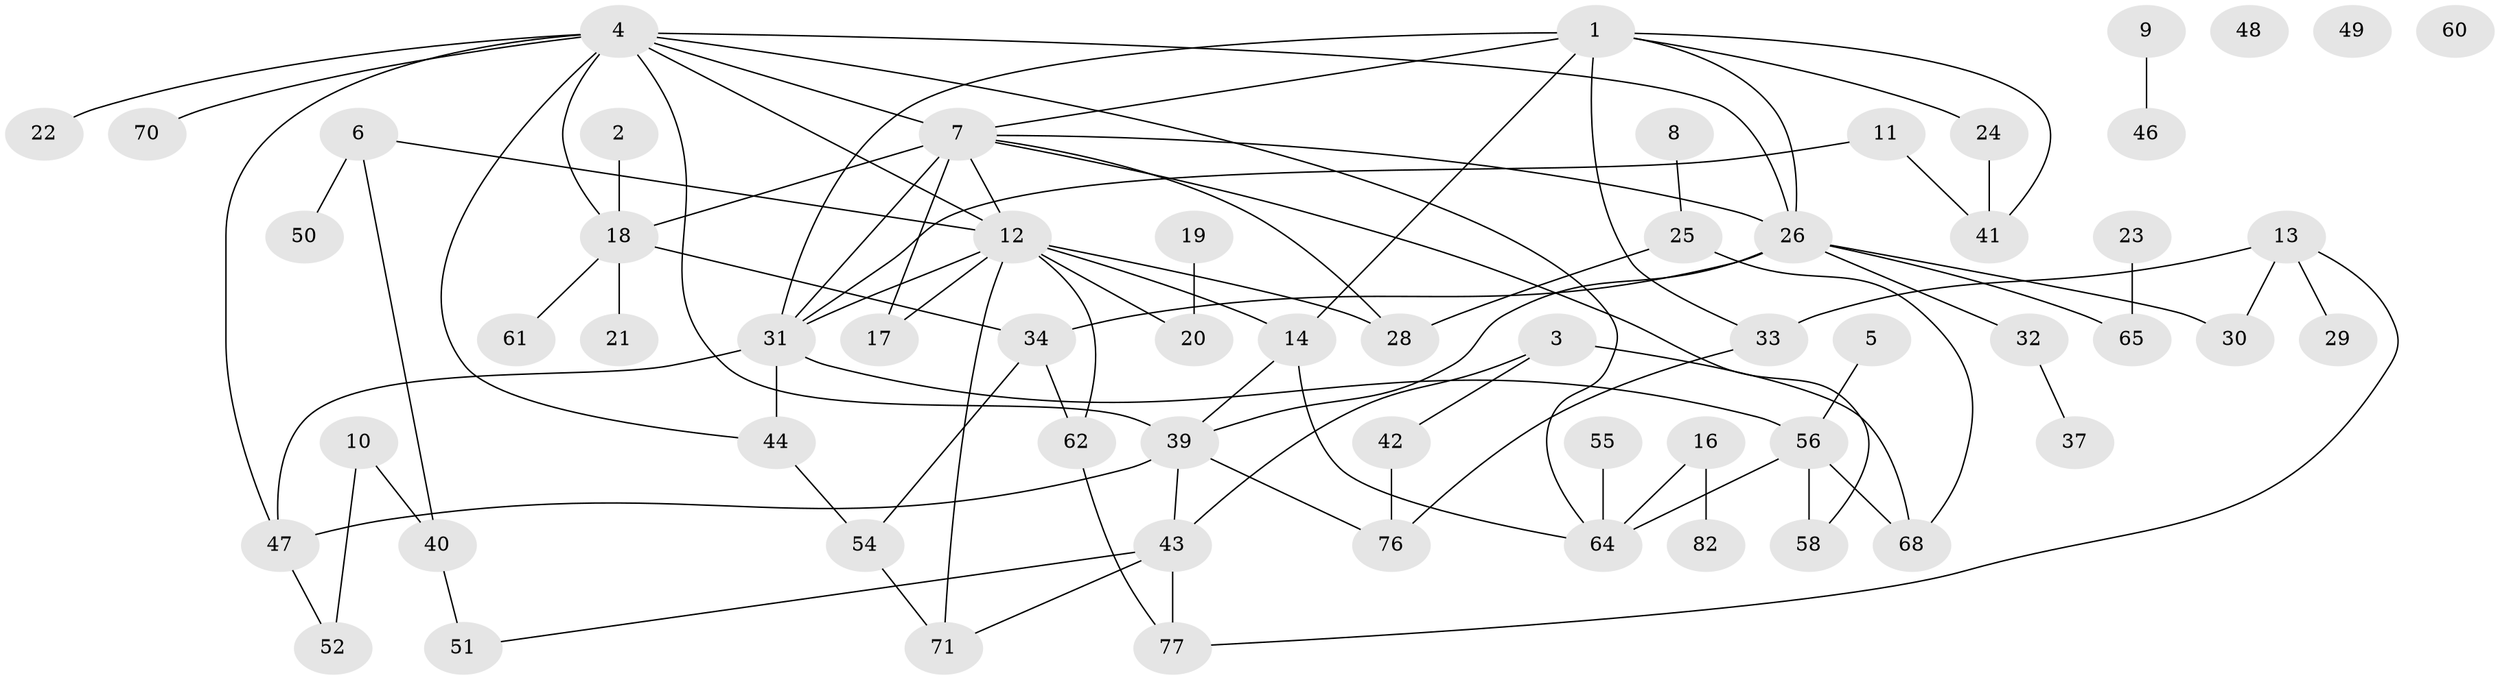 // original degree distribution, {7: 0.022727272727272728, 1: 0.20454545454545456, 3: 0.20454545454545456, 6: 0.06818181818181818, 2: 0.2727272727272727, 4: 0.14772727272727273, 5: 0.045454545454545456, 0: 0.03409090909090909}
// Generated by graph-tools (version 1.1) at 2025/16/03/04/25 18:16:28]
// undirected, 61 vertices, 89 edges
graph export_dot {
graph [start="1"]
  node [color=gray90,style=filled];
  1;
  2;
  3;
  4 [super="+45+36"];
  5;
  6;
  7 [super="+15"];
  8;
  9;
  10;
  11;
  12 [super="+59"];
  13;
  14;
  16;
  17;
  18 [super="+57+67"];
  19;
  20;
  21;
  22;
  23;
  24;
  25 [super="+66"];
  26 [super="+38+27"];
  28;
  29;
  30;
  31 [super="+87+88"];
  32;
  33 [super="+81"];
  34 [super="+63"];
  37;
  39;
  40;
  41 [super="+69"];
  42;
  43 [super="+84"];
  44;
  46;
  47;
  48;
  49;
  50 [super="+83"];
  51;
  52;
  54;
  55;
  56 [super="+73"];
  58;
  60;
  61;
  62;
  64 [super="+74"];
  65;
  68;
  70;
  71;
  76 [super="+79"];
  77 [super="+80+85"];
  82;
  1 -- 7;
  1 -- 14;
  1 -- 24;
  1 -- 26;
  1 -- 33;
  1 -- 41;
  1 -- 31;
  2 -- 18;
  3 -- 42;
  3 -- 68;
  3 -- 43;
  4 -- 18 [weight=2];
  4 -- 44;
  4 -- 70;
  4 -- 64;
  4 -- 26 [weight=2];
  4 -- 7;
  4 -- 22;
  4 -- 39;
  4 -- 12;
  4 -- 47;
  5 -- 56;
  6 -- 40;
  6 -- 50;
  6 -- 12;
  7 -- 28;
  7 -- 58;
  7 -- 12;
  7 -- 17;
  7 -- 18 [weight=2];
  7 -- 26;
  7 -- 31;
  8 -- 25;
  9 -- 46;
  10 -- 40;
  10 -- 52;
  11 -- 41;
  11 -- 31;
  12 -- 14;
  12 -- 17;
  12 -- 20;
  12 -- 71;
  12 -- 28;
  12 -- 62;
  12 -- 31 [weight=2];
  13 -- 29;
  13 -- 30;
  13 -- 77;
  13 -- 33;
  14 -- 39;
  14 -- 64;
  16 -- 82;
  16 -- 64;
  18 -- 61;
  18 -- 34;
  18 -- 21;
  19 -- 20;
  23 -- 65;
  24 -- 41;
  25 -- 28;
  25 -- 68;
  26 -- 32 [weight=2];
  26 -- 34;
  26 -- 39;
  26 -- 65;
  26 -- 30;
  31 -- 56;
  31 -- 47;
  31 -- 44;
  32 -- 37;
  33 -- 76;
  34 -- 54;
  34 -- 62;
  39 -- 43;
  39 -- 47;
  39 -- 76;
  40 -- 51;
  42 -- 76;
  43 -- 51;
  43 -- 71;
  43 -- 77;
  44 -- 54;
  47 -- 52;
  54 -- 71;
  55 -- 64;
  56 -- 58;
  56 -- 64;
  56 -- 68;
  62 -- 77;
}
